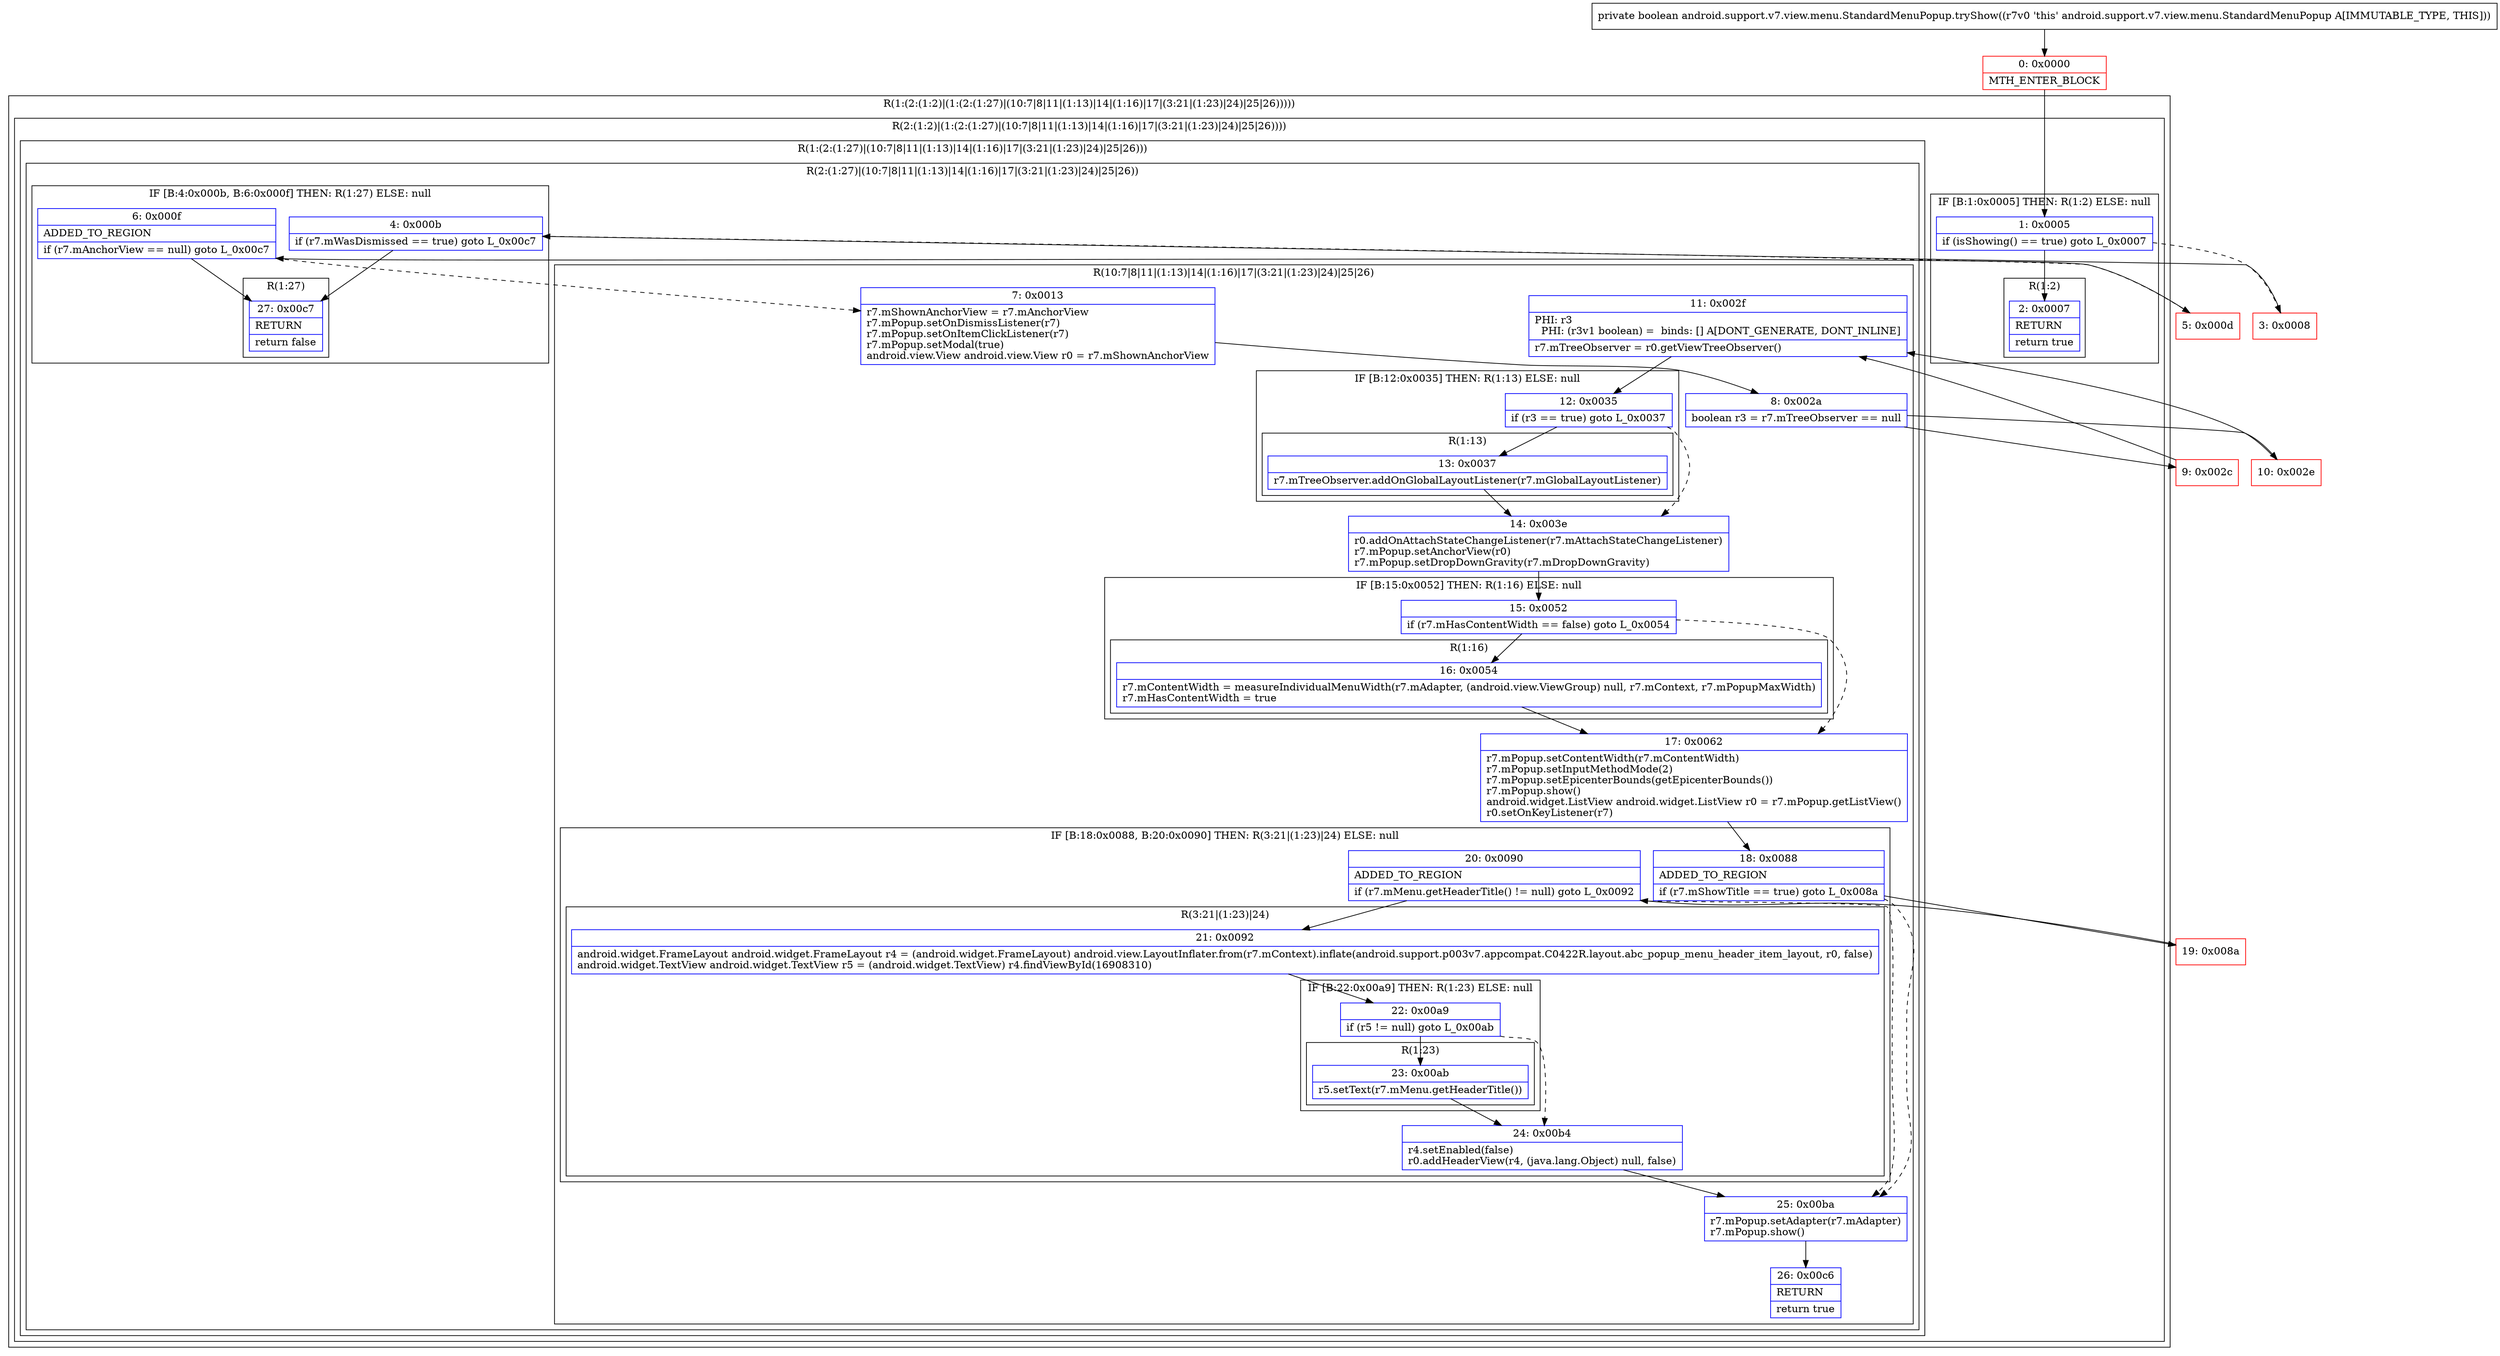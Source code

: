 digraph "CFG forandroid.support.v7.view.menu.StandardMenuPopup.tryShow()Z" {
subgraph cluster_Region_848691825 {
label = "R(1:(2:(1:2)|(1:(2:(1:27)|(10:7|8|11|(1:13)|14|(1:16)|17|(3:21|(1:23)|24)|25|26)))))";
node [shape=record,color=blue];
subgraph cluster_Region_1628665535 {
label = "R(2:(1:2)|(1:(2:(1:27)|(10:7|8|11|(1:13)|14|(1:16)|17|(3:21|(1:23)|24)|25|26))))";
node [shape=record,color=blue];
subgraph cluster_IfRegion_1566326345 {
label = "IF [B:1:0x0005] THEN: R(1:2) ELSE: null";
node [shape=record,color=blue];
Node_1 [shape=record,label="{1\:\ 0x0005|if (isShowing() == true) goto L_0x0007\l}"];
subgraph cluster_Region_155994479 {
label = "R(1:2)";
node [shape=record,color=blue];
Node_2 [shape=record,label="{2\:\ 0x0007|RETURN\l|return true\l}"];
}
}
subgraph cluster_Region_197875645 {
label = "R(1:(2:(1:27)|(10:7|8|11|(1:13)|14|(1:16)|17|(3:21|(1:23)|24)|25|26)))";
node [shape=record,color=blue];
subgraph cluster_Region_1897361141 {
label = "R(2:(1:27)|(10:7|8|11|(1:13)|14|(1:16)|17|(3:21|(1:23)|24)|25|26))";
node [shape=record,color=blue];
subgraph cluster_IfRegion_1300605160 {
label = "IF [B:4:0x000b, B:6:0x000f] THEN: R(1:27) ELSE: null";
node [shape=record,color=blue];
Node_4 [shape=record,label="{4\:\ 0x000b|if (r7.mWasDismissed == true) goto L_0x00c7\l}"];
Node_6 [shape=record,label="{6\:\ 0x000f|ADDED_TO_REGION\l|if (r7.mAnchorView == null) goto L_0x00c7\l}"];
subgraph cluster_Region_644450054 {
label = "R(1:27)";
node [shape=record,color=blue];
Node_27 [shape=record,label="{27\:\ 0x00c7|RETURN\l|return false\l}"];
}
}
subgraph cluster_Region_537194316 {
label = "R(10:7|8|11|(1:13)|14|(1:16)|17|(3:21|(1:23)|24)|25|26)";
node [shape=record,color=blue];
Node_7 [shape=record,label="{7\:\ 0x0013|r7.mShownAnchorView = r7.mAnchorView\lr7.mPopup.setOnDismissListener(r7)\lr7.mPopup.setOnItemClickListener(r7)\lr7.mPopup.setModal(true)\landroid.view.View android.view.View r0 = r7.mShownAnchorView\l}"];
Node_8 [shape=record,label="{8\:\ 0x002a|boolean r3 = r7.mTreeObserver == null\l}"];
Node_11 [shape=record,label="{11\:\ 0x002f|PHI: r3 \l  PHI: (r3v1 boolean) =  binds: [] A[DONT_GENERATE, DONT_INLINE]\l|r7.mTreeObserver = r0.getViewTreeObserver()\l}"];
subgraph cluster_IfRegion_706600575 {
label = "IF [B:12:0x0035] THEN: R(1:13) ELSE: null";
node [shape=record,color=blue];
Node_12 [shape=record,label="{12\:\ 0x0035|if (r3 == true) goto L_0x0037\l}"];
subgraph cluster_Region_2010008265 {
label = "R(1:13)";
node [shape=record,color=blue];
Node_13 [shape=record,label="{13\:\ 0x0037|r7.mTreeObserver.addOnGlobalLayoutListener(r7.mGlobalLayoutListener)\l}"];
}
}
Node_14 [shape=record,label="{14\:\ 0x003e|r0.addOnAttachStateChangeListener(r7.mAttachStateChangeListener)\lr7.mPopup.setAnchorView(r0)\lr7.mPopup.setDropDownGravity(r7.mDropDownGravity)\l}"];
subgraph cluster_IfRegion_1038414339 {
label = "IF [B:15:0x0052] THEN: R(1:16) ELSE: null";
node [shape=record,color=blue];
Node_15 [shape=record,label="{15\:\ 0x0052|if (r7.mHasContentWidth == false) goto L_0x0054\l}"];
subgraph cluster_Region_1573310399 {
label = "R(1:16)";
node [shape=record,color=blue];
Node_16 [shape=record,label="{16\:\ 0x0054|r7.mContentWidth = measureIndividualMenuWidth(r7.mAdapter, (android.view.ViewGroup) null, r7.mContext, r7.mPopupMaxWidth)\lr7.mHasContentWidth = true\l}"];
}
}
Node_17 [shape=record,label="{17\:\ 0x0062|r7.mPopup.setContentWidth(r7.mContentWidth)\lr7.mPopup.setInputMethodMode(2)\lr7.mPopup.setEpicenterBounds(getEpicenterBounds())\lr7.mPopup.show()\landroid.widget.ListView android.widget.ListView r0 = r7.mPopup.getListView()\lr0.setOnKeyListener(r7)\l}"];
subgraph cluster_IfRegion_939336374 {
label = "IF [B:18:0x0088, B:20:0x0090] THEN: R(3:21|(1:23)|24) ELSE: null";
node [shape=record,color=blue];
Node_18 [shape=record,label="{18\:\ 0x0088|ADDED_TO_REGION\l|if (r7.mShowTitle == true) goto L_0x008a\l}"];
Node_20 [shape=record,label="{20\:\ 0x0090|ADDED_TO_REGION\l|if (r7.mMenu.getHeaderTitle() != null) goto L_0x0092\l}"];
subgraph cluster_Region_1186126621 {
label = "R(3:21|(1:23)|24)";
node [shape=record,color=blue];
Node_21 [shape=record,label="{21\:\ 0x0092|android.widget.FrameLayout android.widget.FrameLayout r4 = (android.widget.FrameLayout) android.view.LayoutInflater.from(r7.mContext).inflate(android.support.p003v7.appcompat.C0422R.layout.abc_popup_menu_header_item_layout, r0, false)\landroid.widget.TextView android.widget.TextView r5 = (android.widget.TextView) r4.findViewById(16908310)\l}"];
subgraph cluster_IfRegion_173926492 {
label = "IF [B:22:0x00a9] THEN: R(1:23) ELSE: null";
node [shape=record,color=blue];
Node_22 [shape=record,label="{22\:\ 0x00a9|if (r5 != null) goto L_0x00ab\l}"];
subgraph cluster_Region_220465364 {
label = "R(1:23)";
node [shape=record,color=blue];
Node_23 [shape=record,label="{23\:\ 0x00ab|r5.setText(r7.mMenu.getHeaderTitle())\l}"];
}
}
Node_24 [shape=record,label="{24\:\ 0x00b4|r4.setEnabled(false)\lr0.addHeaderView(r4, (java.lang.Object) null, false)\l}"];
}
}
Node_25 [shape=record,label="{25\:\ 0x00ba|r7.mPopup.setAdapter(r7.mAdapter)\lr7.mPopup.show()\l}"];
Node_26 [shape=record,label="{26\:\ 0x00c6|RETURN\l|return true\l}"];
}
}
}
}
}
Node_0 [shape=record,color=red,label="{0\:\ 0x0000|MTH_ENTER_BLOCK\l}"];
Node_3 [shape=record,color=red,label="{3\:\ 0x0008}"];
Node_5 [shape=record,color=red,label="{5\:\ 0x000d}"];
Node_9 [shape=record,color=red,label="{9\:\ 0x002c}"];
Node_10 [shape=record,color=red,label="{10\:\ 0x002e}"];
Node_19 [shape=record,color=red,label="{19\:\ 0x008a}"];
MethodNode[shape=record,label="{private boolean android.support.v7.view.menu.StandardMenuPopup.tryShow((r7v0 'this' android.support.v7.view.menu.StandardMenuPopup A[IMMUTABLE_TYPE, THIS])) }"];
MethodNode -> Node_0;
Node_1 -> Node_2;
Node_1 -> Node_3[style=dashed];
Node_4 -> Node_5[style=dashed];
Node_4 -> Node_27;
Node_6 -> Node_7[style=dashed];
Node_6 -> Node_27;
Node_7 -> Node_8;
Node_8 -> Node_9;
Node_8 -> Node_10;
Node_11 -> Node_12;
Node_12 -> Node_13;
Node_12 -> Node_14[style=dashed];
Node_13 -> Node_14;
Node_14 -> Node_15;
Node_15 -> Node_16;
Node_15 -> Node_17[style=dashed];
Node_16 -> Node_17;
Node_17 -> Node_18;
Node_18 -> Node_19;
Node_18 -> Node_25[style=dashed];
Node_20 -> Node_21;
Node_20 -> Node_25[style=dashed];
Node_21 -> Node_22;
Node_22 -> Node_23;
Node_22 -> Node_24[style=dashed];
Node_23 -> Node_24;
Node_24 -> Node_25;
Node_25 -> Node_26;
Node_0 -> Node_1;
Node_3 -> Node_4;
Node_5 -> Node_6;
Node_9 -> Node_11;
Node_10 -> Node_11;
Node_19 -> Node_20;
}

